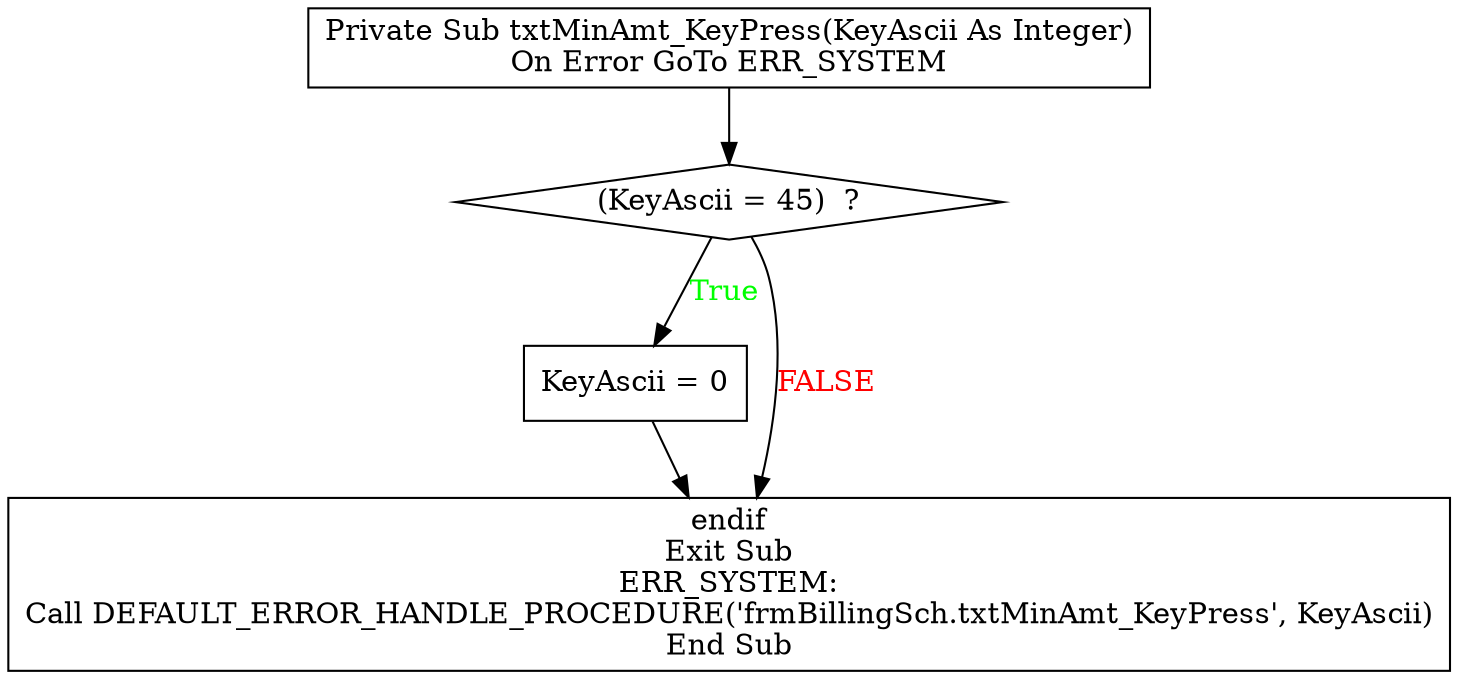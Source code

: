 digraph G{
Node_1 [ label ="Private Sub txtMinAmt_KeyPress(KeyAscii As Integer)\nOn Error GoTo ERR_SYSTEM",shape="box"];
Node_2 [ label ="(KeyAscii = 45)  ?",shape="diamond"];
Node_3 [ label ="KeyAscii = 0",shape="box"];
Node_4 [ label ="endif\nExit Sub\nERR_SYSTEM:\nCall DEFAULT_ERROR_HANDLE_PROCEDURE('frmBillingSch.txtMinAmt_KeyPress', KeyAscii)\nEnd Sub",shape="box"];
Node_2 -> Node_3 [label="True",fontcolor="GREEN"];
Node_1 -> Node_2;
Node_2 -> Node_4 [label="FALSE",fontcolor="RED"];
Node_3 -> Node_4;
}
